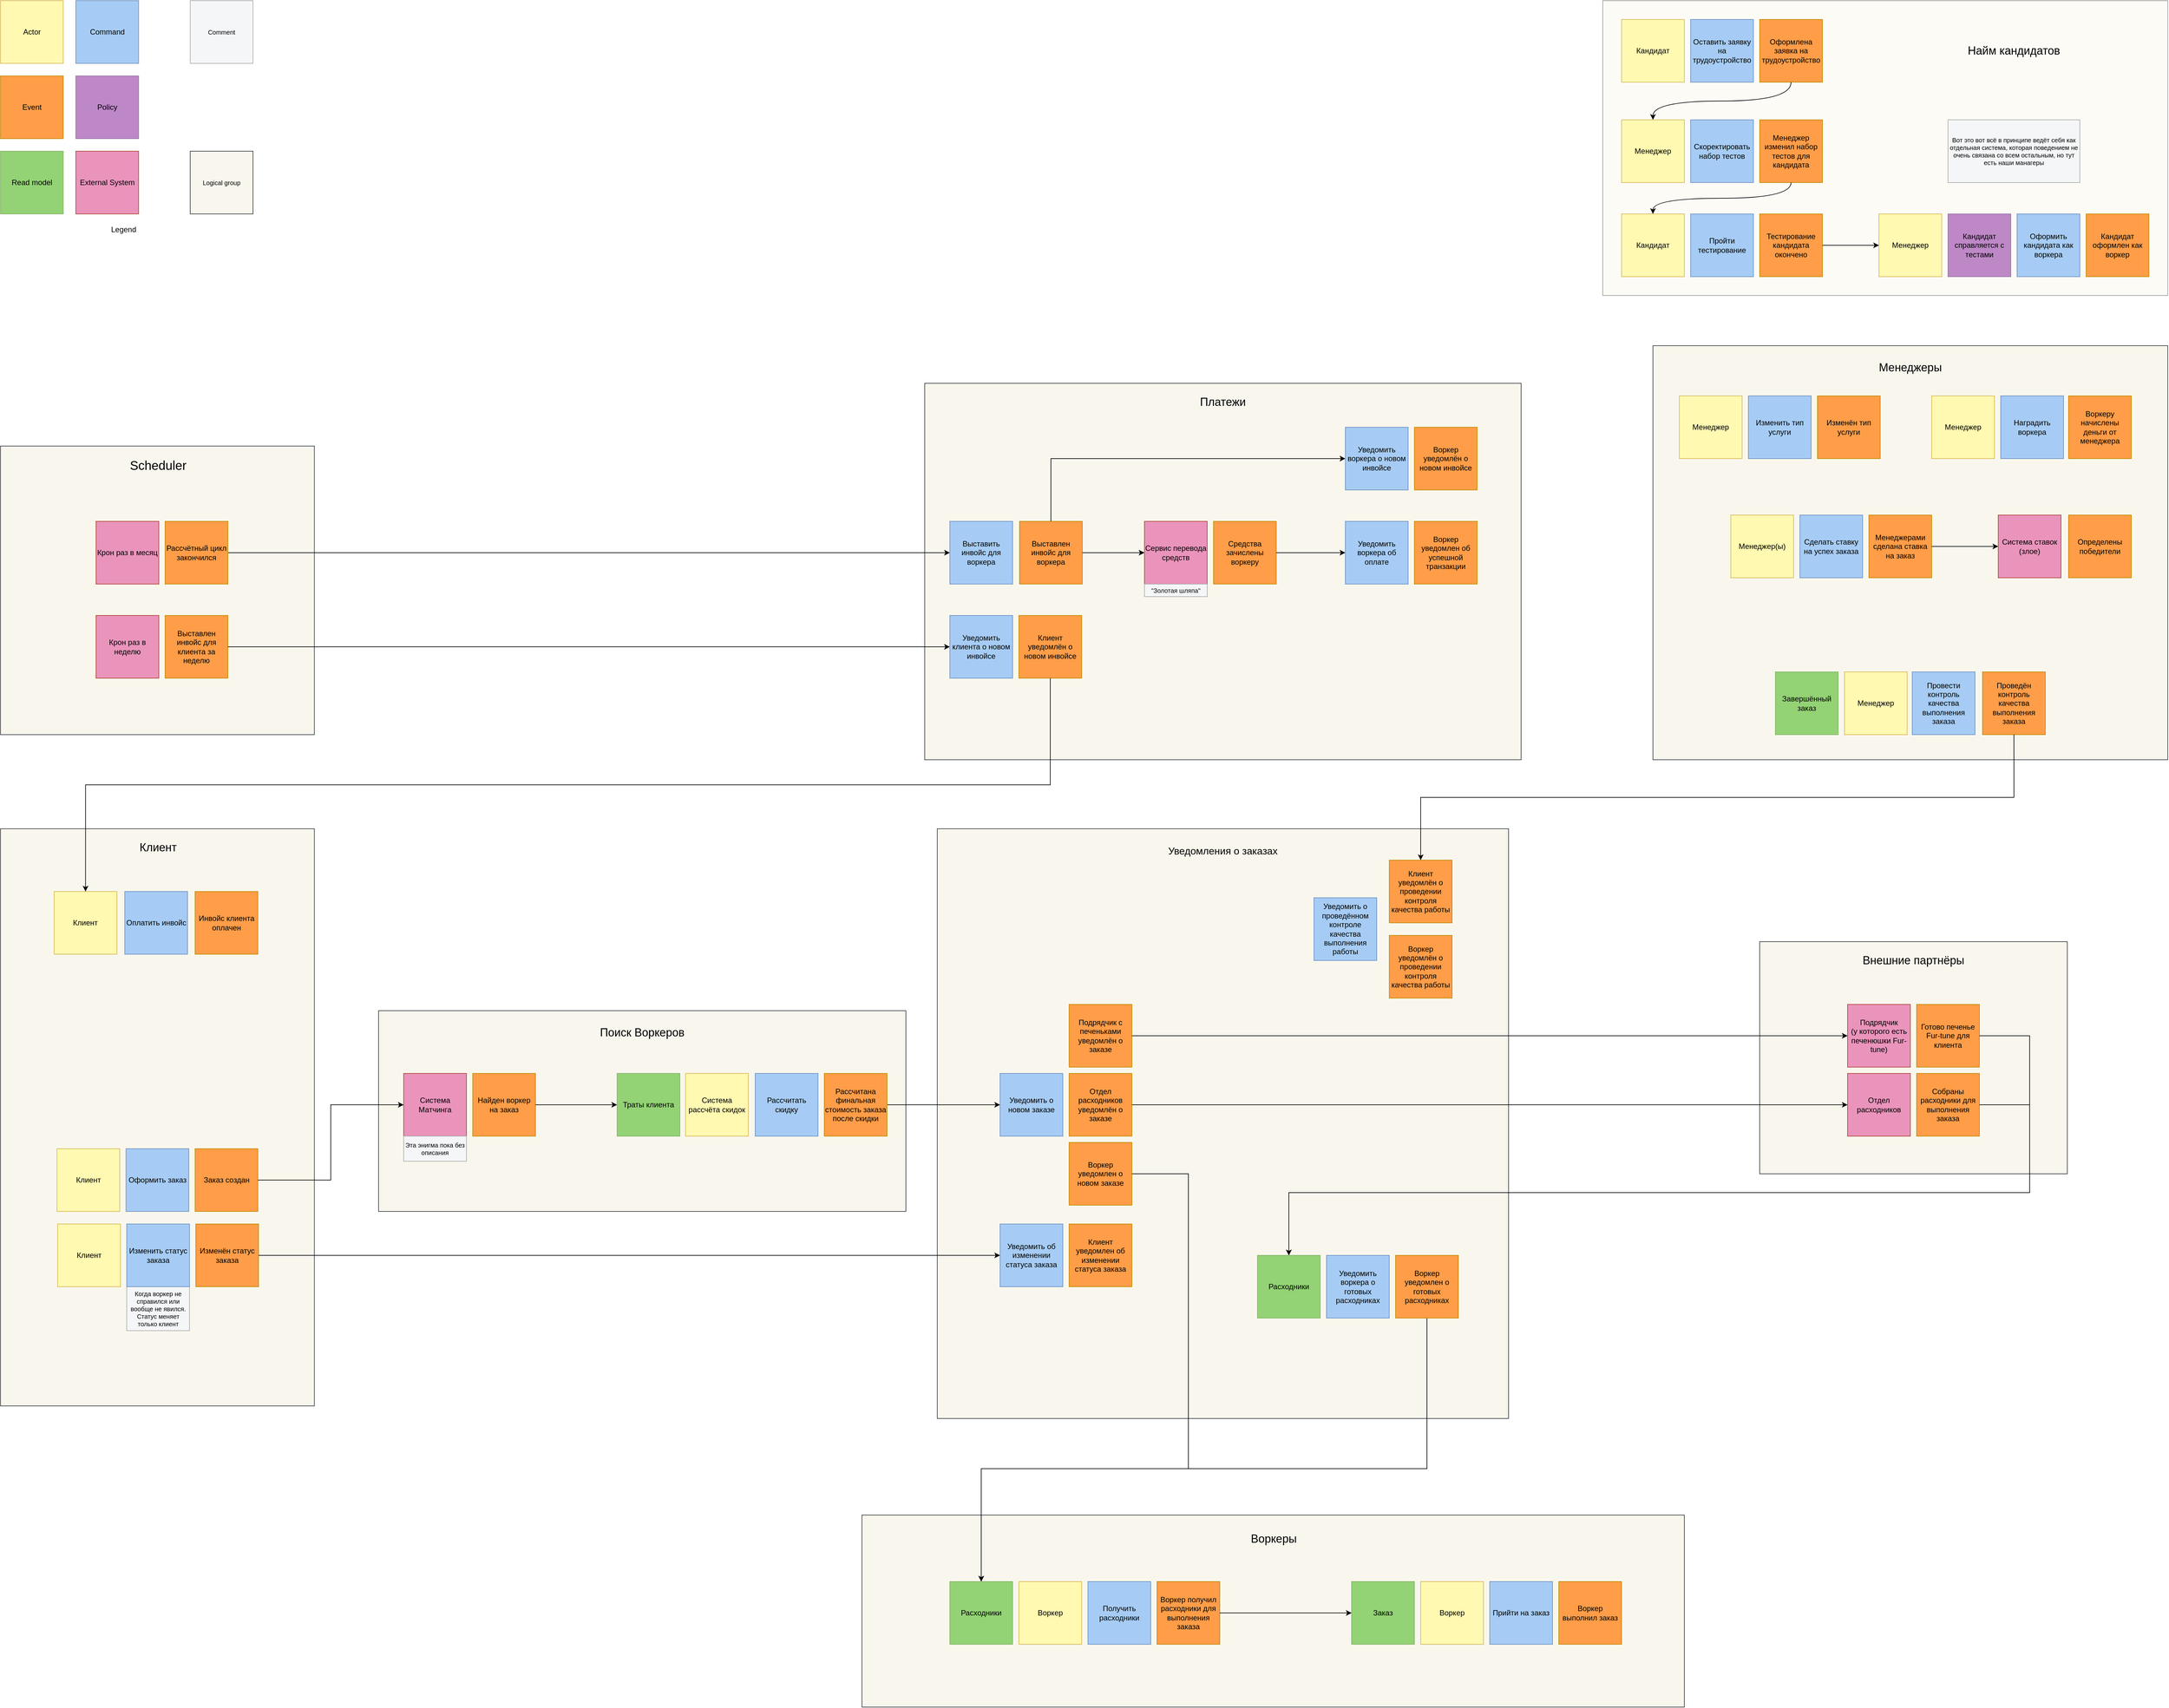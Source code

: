 <mxfile version="22.1.3" type="device">
  <diagram name="Страница — 1" id="EIuL48LAk6W-UodjuBAX">
    <mxGraphModel dx="258" dy="2209" grid="1" gridSize="10" guides="1" tooltips="1" connect="1" arrows="1" fold="1" page="1" pageScale="1" pageWidth="827" pageHeight="1169" background="none" math="0" shadow="0">
      <root>
        <mxCell id="0" />
        <mxCell id="1" parent="0" />
        <mxCell id="MikG4YNewmSnIjtrSvaZ-293" value="" style="group" vertex="1" connectable="0" parent="1">
          <mxGeometry x="3780" y="600" width="910" height="940" as="geometry" />
        </mxCell>
        <mxCell id="MikG4YNewmSnIjtrSvaZ-242" value="" style="rounded=0;whiteSpace=wrap;html=1;fillColor=#f9f7ed;strokeColor=#36393d;" vertex="1" parent="MikG4YNewmSnIjtrSvaZ-293">
          <mxGeometry width="910" height="940" as="geometry" />
        </mxCell>
        <mxCell id="MikG4YNewmSnIjtrSvaZ-283" value="&lt;font style=&quot;font-size: 16px;&quot;&gt;Уведомления о заказах&lt;/font&gt;" style="text;html=1;strokeColor=none;fillColor=none;align=center;verticalAlign=middle;whiteSpace=wrap;rounded=0;" vertex="1" parent="MikG4YNewmSnIjtrSvaZ-293">
          <mxGeometry width="910" height="70" as="geometry" />
        </mxCell>
        <mxCell id="MikG4YNewmSnIjtrSvaZ-243" value="" style="group" vertex="1" connectable="0" parent="MikG4YNewmSnIjtrSvaZ-293">
          <mxGeometry x="100" y="630" width="210" height="100" as="geometry" />
        </mxCell>
        <mxCell id="MikG4YNewmSnIjtrSvaZ-75" value="Клиент уведомлен об изменении статуса заказа" style="rounded=0;whiteSpace=wrap;html=1;fillColor=#ff9d48;strokeColor=#BF8A00;" vertex="1" parent="MikG4YNewmSnIjtrSvaZ-243">
          <mxGeometry x="110" width="100" height="100" as="geometry" />
        </mxCell>
        <mxCell id="MikG4YNewmSnIjtrSvaZ-179" value="Уведомить об изменении статуса заказа" style="rounded=0;whiteSpace=wrap;html=1;fillColor=#a6ccf5;strokeColor=#6c8ebf;" vertex="1" parent="MikG4YNewmSnIjtrSvaZ-243">
          <mxGeometry width="100" height="100" as="geometry" />
        </mxCell>
        <mxCell id="MikG4YNewmSnIjtrSvaZ-196" value="" style="group" vertex="1" connectable="0" parent="MikG4YNewmSnIjtrSvaZ-293">
          <mxGeometry x="100" y="280" width="210" height="320" as="geometry" />
        </mxCell>
        <mxCell id="MikG4YNewmSnIjtrSvaZ-85" value="Отдел расходников уведомлён о заказе" style="rounded=0;whiteSpace=wrap;html=1;fillColor=#ff9d48;strokeColor=#BF8A00;" vertex="1" parent="MikG4YNewmSnIjtrSvaZ-196">
          <mxGeometry x="110" y="110" width="100" height="100" as="geometry" />
        </mxCell>
        <mxCell id="MikG4YNewmSnIjtrSvaZ-186" value="Уведомить о новом заказе" style="rounded=0;whiteSpace=wrap;html=1;fillColor=#a6ccf5;strokeColor=#6c8ebf;" vertex="1" parent="MikG4YNewmSnIjtrSvaZ-196">
          <mxGeometry y="110" width="100" height="100" as="geometry" />
        </mxCell>
        <mxCell id="MikG4YNewmSnIjtrSvaZ-76" value="Воркер уведомлен о новом заказе" style="rounded=0;whiteSpace=wrap;html=1;fillColor=#ff9d48;strokeColor=#BF8A00;" vertex="1" parent="MikG4YNewmSnIjtrSvaZ-196">
          <mxGeometry x="110" y="220" width="100" height="100" as="geometry" />
        </mxCell>
        <mxCell id="MikG4YNewmSnIjtrSvaZ-195" value="Подрядчик с печеньками уведомлён о заказе" style="rounded=0;whiteSpace=wrap;html=1;fillColor=#ff9d48;strokeColor=#BF8A00;" vertex="1" parent="MikG4YNewmSnIjtrSvaZ-196">
          <mxGeometry x="110" width="100" height="100" as="geometry" />
        </mxCell>
        <mxCell id="MikG4YNewmSnIjtrSvaZ-292" value="" style="group" vertex="1" connectable="0" parent="1">
          <mxGeometry x="2890" y="890" width="840" height="320" as="geometry" />
        </mxCell>
        <mxCell id="MikG4YNewmSnIjtrSvaZ-290" value="" style="rounded=0;whiteSpace=wrap;html=1;fillColor=#f9f7ed;strokeColor=#36393d;" vertex="1" parent="MikG4YNewmSnIjtrSvaZ-292">
          <mxGeometry width="840" height="320" as="geometry" />
        </mxCell>
        <mxCell id="MikG4YNewmSnIjtrSvaZ-291" value="Поиск Воркеров" style="text;html=1;strokeColor=none;fillColor=none;align=center;verticalAlign=middle;whiteSpace=wrap;rounded=0;fontSize=18;" vertex="1" parent="MikG4YNewmSnIjtrSvaZ-292">
          <mxGeometry width="840" height="70" as="geometry" />
        </mxCell>
        <mxCell id="MikG4YNewmSnIjtrSvaZ-289" value="" style="group" vertex="1" connectable="0" parent="1">
          <mxGeometry x="3660" y="1694" width="1310" height="306" as="geometry" />
        </mxCell>
        <mxCell id="MikG4YNewmSnIjtrSvaZ-248" value="" style="rounded=0;whiteSpace=wrap;html=1;fillColor=#f9f7ed;strokeColor=#36393d;" vertex="1" parent="MikG4YNewmSnIjtrSvaZ-289">
          <mxGeometry width="1310" height="306" as="geometry" />
        </mxCell>
        <mxCell id="MikG4YNewmSnIjtrSvaZ-288" value="Воркеры" style="text;html=1;strokeColor=none;fillColor=none;align=center;verticalAlign=middle;whiteSpace=wrap;rounded=0;fontSize=18;" vertex="1" parent="MikG4YNewmSnIjtrSvaZ-289">
          <mxGeometry x="2" width="1308" height="76" as="geometry" />
        </mxCell>
        <mxCell id="MikG4YNewmSnIjtrSvaZ-287" value="" style="group" vertex="1" connectable="0" parent="1">
          <mxGeometry x="4920" y="-170" width="820" height="660" as="geometry" />
        </mxCell>
        <mxCell id="MikG4YNewmSnIjtrSvaZ-273" value="" style="rounded=0;whiteSpace=wrap;html=1;fillColor=#f9f7ed;strokeColor=#36393d;" vertex="1" parent="MikG4YNewmSnIjtrSvaZ-287">
          <mxGeometry width="820" height="660" as="geometry" />
        </mxCell>
        <mxCell id="MikG4YNewmSnIjtrSvaZ-286" value="Менеджеры" style="text;html=1;strokeColor=none;fillColor=none;align=center;verticalAlign=middle;whiteSpace=wrap;rounded=0;fontSize=18;" vertex="1" parent="MikG4YNewmSnIjtrSvaZ-287">
          <mxGeometry width="820" height="70" as="geometry" />
        </mxCell>
        <mxCell id="MikG4YNewmSnIjtrSvaZ-258" value="" style="group" vertex="1" connectable="0" parent="MikG4YNewmSnIjtrSvaZ-287">
          <mxGeometry x="124" y="270" width="320" height="100" as="geometry" />
        </mxCell>
        <mxCell id="MikG4YNewmSnIjtrSvaZ-92" value="Менеджерами сделана ставка на заказ" style="rounded=0;whiteSpace=wrap;html=1;fillColor=#ff9d48;strokeColor=#BF8A00;" vertex="1" parent="MikG4YNewmSnIjtrSvaZ-258">
          <mxGeometry x="220" width="100" height="100" as="geometry" />
        </mxCell>
        <mxCell id="MikG4YNewmSnIjtrSvaZ-256" value="Менеджер(ы)" style="rounded=0;whiteSpace=wrap;html=1;fillColor=#fff9b1;fillStyle=auto;strokeColor=#d6b656;" vertex="1" parent="MikG4YNewmSnIjtrSvaZ-258">
          <mxGeometry width="100" height="100" as="geometry" />
        </mxCell>
        <mxCell id="MikG4YNewmSnIjtrSvaZ-257" value="Сделать ставку на успех заказа" style="rounded=0;whiteSpace=wrap;html=1;fillColor=#a6ccf5;strokeColor=#6c8ebf;" vertex="1" parent="MikG4YNewmSnIjtrSvaZ-258">
          <mxGeometry x="110" width="100" height="100" as="geometry" />
        </mxCell>
        <mxCell id="MikG4YNewmSnIjtrSvaZ-259" style="edgeStyle=orthogonalEdgeStyle;rounded=0;orthogonalLoop=1;jettySize=auto;html=1;entryX=0;entryY=0.5;entryDx=0;entryDy=0;" edge="1" parent="MikG4YNewmSnIjtrSvaZ-287" source="MikG4YNewmSnIjtrSvaZ-92" target="MikG4YNewmSnIjtrSvaZ-94">
          <mxGeometry relative="1" as="geometry" />
        </mxCell>
        <mxCell id="MikG4YNewmSnIjtrSvaZ-295" value="" style="group" vertex="1" connectable="0" parent="MikG4YNewmSnIjtrSvaZ-287">
          <mxGeometry x="550" y="270" width="212" height="100" as="geometry" />
        </mxCell>
        <mxCell id="MikG4YNewmSnIjtrSvaZ-94" value="Система ставок&lt;br&gt;(злое)" style="rounded=0;whiteSpace=wrap;html=1;fillColor=#ea94bb;strokeColor=#ae4132;" vertex="1" parent="MikG4YNewmSnIjtrSvaZ-295">
          <mxGeometry width="100" height="100" as="geometry" />
        </mxCell>
        <mxCell id="MikG4YNewmSnIjtrSvaZ-93" value="Определены победители" style="rounded=0;whiteSpace=wrap;html=1;fillColor=#ff9d48;strokeColor=#BF8A00;" vertex="1" parent="MikG4YNewmSnIjtrSvaZ-295">
          <mxGeometry x="112" width="100" height="100" as="geometry" />
        </mxCell>
        <mxCell id="MikG4YNewmSnIjtrSvaZ-265" value="" style="group" vertex="1" connectable="0" parent="MikG4YNewmSnIjtrSvaZ-287">
          <mxGeometry x="42" y="80" width="320" height="100" as="geometry" />
        </mxCell>
        <mxCell id="MikG4YNewmSnIjtrSvaZ-91" value="Изменён тип услуги" style="rounded=0;whiteSpace=wrap;html=1;fillColor=#ff9d48;strokeColor=#BF8A00;" vertex="1" parent="MikG4YNewmSnIjtrSvaZ-265">
          <mxGeometry x="220" width="100" height="100" as="geometry" />
        </mxCell>
        <mxCell id="MikG4YNewmSnIjtrSvaZ-263" value="Менеджер" style="rounded=0;whiteSpace=wrap;html=1;fillColor=#fff9b1;fillStyle=auto;strokeColor=#d6b656;" vertex="1" parent="MikG4YNewmSnIjtrSvaZ-265">
          <mxGeometry width="100" height="100" as="geometry" />
        </mxCell>
        <mxCell id="MikG4YNewmSnIjtrSvaZ-264" value="Изменить тип услуги" style="rounded=0;whiteSpace=wrap;html=1;fillColor=#a6ccf5;strokeColor=#6c8ebf;" vertex="1" parent="MikG4YNewmSnIjtrSvaZ-265">
          <mxGeometry x="110" width="100" height="100" as="geometry" />
        </mxCell>
        <mxCell id="MikG4YNewmSnIjtrSvaZ-262" value="" style="group" vertex="1" connectable="0" parent="MikG4YNewmSnIjtrSvaZ-287">
          <mxGeometry x="444" y="80" width="318" height="100" as="geometry" />
        </mxCell>
        <mxCell id="MikG4YNewmSnIjtrSvaZ-96" value="Воркеру начислены деньги от менеджера" style="rounded=0;whiteSpace=wrap;html=1;fillColor=#ff9d48;strokeColor=#BF8A00;" vertex="1" parent="MikG4YNewmSnIjtrSvaZ-262">
          <mxGeometry x="218" width="100" height="100" as="geometry" />
        </mxCell>
        <mxCell id="MikG4YNewmSnIjtrSvaZ-260" value="Менеджер" style="rounded=0;whiteSpace=wrap;html=1;fillColor=#fff9b1;fillStyle=auto;strokeColor=#d6b656;" vertex="1" parent="MikG4YNewmSnIjtrSvaZ-262">
          <mxGeometry width="100" height="100" as="geometry" />
        </mxCell>
        <mxCell id="MikG4YNewmSnIjtrSvaZ-261" value="Наградить воркера" style="rounded=0;whiteSpace=wrap;html=1;fillColor=#a6ccf5;strokeColor=#6c8ebf;" vertex="1" parent="MikG4YNewmSnIjtrSvaZ-262">
          <mxGeometry x="110" width="100" height="100" as="geometry" />
        </mxCell>
        <mxCell id="MikG4YNewmSnIjtrSvaZ-269" value="" style="group" vertex="1" connectable="0" parent="MikG4YNewmSnIjtrSvaZ-287">
          <mxGeometry x="195" y="520" width="430" height="100" as="geometry" />
        </mxCell>
        <mxCell id="MikG4YNewmSnIjtrSvaZ-98" value="Проведён контроль качества выполнения заказа" style="rounded=0;whiteSpace=wrap;html=1;fillColor=#ff9d48;strokeColor=#BF8A00;" vertex="1" parent="MikG4YNewmSnIjtrSvaZ-269">
          <mxGeometry x="330" width="100" height="100" as="geometry" />
        </mxCell>
        <mxCell id="MikG4YNewmSnIjtrSvaZ-266" value="Менеджер" style="rounded=0;whiteSpace=wrap;html=1;fillColor=#fff9b1;fillStyle=auto;strokeColor=#d6b656;" vertex="1" parent="MikG4YNewmSnIjtrSvaZ-269">
          <mxGeometry x="110" width="100" height="100" as="geometry" />
        </mxCell>
        <mxCell id="MikG4YNewmSnIjtrSvaZ-267" value="Завершённый заказ" style="rounded=0;whiteSpace=wrap;html=1;fillColor=#93d275;strokeColor=#82b366;" vertex="1" parent="MikG4YNewmSnIjtrSvaZ-269">
          <mxGeometry width="100" height="100" as="geometry" />
        </mxCell>
        <mxCell id="MikG4YNewmSnIjtrSvaZ-268" value="Провести контроль качества выполнения заказа" style="rounded=0;whiteSpace=wrap;html=1;fillColor=#a6ccf5;strokeColor=#6c8ebf;" vertex="1" parent="MikG4YNewmSnIjtrSvaZ-269">
          <mxGeometry x="218" width="100" height="100" as="geometry" />
        </mxCell>
        <mxCell id="MikG4YNewmSnIjtrSvaZ-285" value="" style="group" vertex="1" connectable="0" parent="1">
          <mxGeometry x="5090" y="780" width="490" height="370" as="geometry" />
        </mxCell>
        <mxCell id="MikG4YNewmSnIjtrSvaZ-244" value="" style="rounded=0;whiteSpace=wrap;html=1;fillColor=#f9f7ed;strokeColor=#36393d;" vertex="1" parent="MikG4YNewmSnIjtrSvaZ-285">
          <mxGeometry width="490" height="370" as="geometry" />
        </mxCell>
        <mxCell id="MikG4YNewmSnIjtrSvaZ-284" value="Внешние партнёры" style="text;html=1;strokeColor=none;fillColor=none;align=center;verticalAlign=middle;whiteSpace=wrap;rounded=0;fontSize=18;" vertex="1" parent="MikG4YNewmSnIjtrSvaZ-285">
          <mxGeometry width="490" height="60" as="geometry" />
        </mxCell>
        <mxCell id="MikG4YNewmSnIjtrSvaZ-282" value="" style="group" vertex="1" connectable="0" parent="1">
          <mxGeometry x="3760" y="-110" width="950" height="600" as="geometry" />
        </mxCell>
        <mxCell id="MikG4YNewmSnIjtrSvaZ-251" value="" style="rounded=0;whiteSpace=wrap;html=1;fillColor=#f9f7ed;strokeColor=#36393d;" vertex="1" parent="MikG4YNewmSnIjtrSvaZ-282">
          <mxGeometry width="950" height="600" as="geometry" />
        </mxCell>
        <mxCell id="MikG4YNewmSnIjtrSvaZ-281" value="&lt;font style=&quot;font-size: 18px;&quot;&gt;Платежи&lt;/font&gt;" style="text;html=1;strokeColor=none;fillColor=none;align=center;verticalAlign=middle;whiteSpace=wrap;rounded=0;" vertex="1" parent="MikG4YNewmSnIjtrSvaZ-282">
          <mxGeometry width="950" height="60" as="geometry" />
        </mxCell>
        <mxCell id="MikG4YNewmSnIjtrSvaZ-280" value="" style="group" vertex="1" connectable="0" parent="1">
          <mxGeometry x="2287.75" y="600" width="502.25" height="920" as="geometry" />
        </mxCell>
        <mxCell id="MikG4YNewmSnIjtrSvaZ-249" value="" style="rounded=0;whiteSpace=wrap;html=1;fillColor=#f9f7ed;strokeColor=#36393d;" vertex="1" parent="MikG4YNewmSnIjtrSvaZ-280">
          <mxGeometry width="500" height="920" as="geometry" />
        </mxCell>
        <mxCell id="MikG4YNewmSnIjtrSvaZ-279" value="Клиент" style="text;html=1;strokeColor=none;fillColor=none;align=center;verticalAlign=middle;whiteSpace=wrap;rounded=0;fontSize=18;" vertex="1" parent="MikG4YNewmSnIjtrSvaZ-280">
          <mxGeometry width="502.25" height="60" as="geometry" />
        </mxCell>
        <mxCell id="MikG4YNewmSnIjtrSvaZ-240" value="" style="group" vertex="1" connectable="0" parent="MikG4YNewmSnIjtrSvaZ-280">
          <mxGeometry x="91.13" y="630" width="320" height="170" as="geometry" />
        </mxCell>
        <mxCell id="MikG4YNewmSnIjtrSvaZ-237" value="Когда воркер не справился или вообще не явился. Статус меняет только клиент" style="rounded=0;whiteSpace=wrap;html=1;fillColor=#f5f6f8;fontColor=default;fontStyle=0;fontSize=10;strokeColor=#AAAAAA;" vertex="1" parent="MikG4YNewmSnIjtrSvaZ-240">
          <mxGeometry x="110" y="100" width="100" height="70" as="geometry" />
        </mxCell>
        <mxCell id="MikG4YNewmSnIjtrSvaZ-74" value="Изменён статус заказа" style="rounded=0;whiteSpace=wrap;html=1;fillColor=#ff9d48;strokeColor=#BF8A00;" vertex="1" parent="MikG4YNewmSnIjtrSvaZ-240">
          <mxGeometry x="220" width="100" height="100" as="geometry" />
        </mxCell>
        <mxCell id="MikG4YNewmSnIjtrSvaZ-182" value="Клиент" style="rounded=0;whiteSpace=wrap;html=1;fillColor=#fff9b1;fillStyle=auto;strokeColor=#d6b656;" vertex="1" parent="MikG4YNewmSnIjtrSvaZ-240">
          <mxGeometry width="100" height="100" as="geometry" />
        </mxCell>
        <mxCell id="MikG4YNewmSnIjtrSvaZ-183" value="Изменить статус заказа" style="rounded=0;whiteSpace=wrap;html=1;fillColor=#a6ccf5;strokeColor=#6c8ebf;" vertex="1" parent="MikG4YNewmSnIjtrSvaZ-240">
          <mxGeometry x="110" width="100" height="100" as="geometry" />
        </mxCell>
        <mxCell id="MikG4YNewmSnIjtrSvaZ-278" value="" style="group" vertex="1" connectable="0" parent="1">
          <mxGeometry x="2287.75" y="-10" width="502.25" height="460" as="geometry" />
        </mxCell>
        <mxCell id="MikG4YNewmSnIjtrSvaZ-277" value="" style="rounded=0;whiteSpace=wrap;html=1;fillColor=#f9f7ed;strokeColor=#36393d;" vertex="1" parent="MikG4YNewmSnIjtrSvaZ-278">
          <mxGeometry width="500" height="460" as="geometry" />
        </mxCell>
        <mxCell id="MikG4YNewmSnIjtrSvaZ-276" value="Scheduler" style="text;html=1;strokeColor=none;fillColor=none;align=center;verticalAlign=middle;whiteSpace=wrap;rounded=0;fontSize=20;" vertex="1" parent="MikG4YNewmSnIjtrSvaZ-278">
          <mxGeometry width="502.25" height="60" as="geometry" />
        </mxCell>
        <mxCell id="MikG4YNewmSnIjtrSvaZ-1" value="Actor" style="rounded=0;whiteSpace=wrap;html=1;fillColor=#fff9b1;fillStyle=auto;strokeColor=#d6b656;" vertex="1" parent="1">
          <mxGeometry x="2287.75" y="-720" width="100" height="100" as="geometry" />
        </mxCell>
        <mxCell id="MikG4YNewmSnIjtrSvaZ-2" value="Command" style="rounded=0;whiteSpace=wrap;html=1;fillColor=#a6ccf5;strokeColor=#6c8ebf;" vertex="1" parent="1">
          <mxGeometry x="2407.75" y="-720" width="100" height="100" as="geometry" />
        </mxCell>
        <mxCell id="MikG4YNewmSnIjtrSvaZ-3" value="Event" style="rounded=0;whiteSpace=wrap;html=1;fillColor=#ff9d48;strokeColor=#BF8A00;" vertex="1" parent="1">
          <mxGeometry x="2287.75" y="-600" width="100" height="100" as="geometry" />
        </mxCell>
        <mxCell id="MikG4YNewmSnIjtrSvaZ-4" value="Policy" style="rounded=0;whiteSpace=wrap;html=1;fillColor=#be88c7;strokeColor=#9673a6;" vertex="1" parent="1">
          <mxGeometry x="2407.75" y="-600" width="100" height="100" as="geometry" />
        </mxCell>
        <mxCell id="MikG4YNewmSnIjtrSvaZ-5" value="Read model" style="rounded=0;whiteSpace=wrap;html=1;fillColor=#93d275;strokeColor=#82b366;" vertex="1" parent="1">
          <mxGeometry x="2287.75" y="-480" width="100" height="100" as="geometry" />
        </mxCell>
        <mxCell id="MikG4YNewmSnIjtrSvaZ-6" value="External System" style="rounded=0;whiteSpace=wrap;html=1;fillColor=#ea94bb;strokeColor=#ae4132;" vertex="1" parent="1">
          <mxGeometry x="2407.75" y="-480" width="100" height="100" as="geometry" />
        </mxCell>
        <mxCell id="MikG4YNewmSnIjtrSvaZ-7" value="Comment" style="rounded=0;whiteSpace=wrap;html=1;fillColor=#f5f6f8;strokeColor=#AAAAAA;fontSize=10;" vertex="1" parent="1">
          <mxGeometry x="2590" y="-720" width="100" height="100" as="geometry" />
        </mxCell>
        <mxCell id="MikG4YNewmSnIjtrSvaZ-46" value="" style="group" vertex="1" connectable="0" parent="1">
          <mxGeometry x="2930" y="990" width="210" height="140" as="geometry" />
        </mxCell>
        <mxCell id="MikG4YNewmSnIjtrSvaZ-47" value="Система Матчинга" style="rounded=0;whiteSpace=wrap;html=1;fillColor=#ea94bb;strokeColor=#ae4132;" vertex="1" parent="MikG4YNewmSnIjtrSvaZ-46">
          <mxGeometry width="100" height="100" as="geometry" />
        </mxCell>
        <mxCell id="MikG4YNewmSnIjtrSvaZ-48" value="Эта энигма пока без описания" style="rounded=0;whiteSpace=wrap;html=1;fillColor=#f5f6f8;fontColor=default;fontStyle=0;fontSize=10;strokeColor=#AAAAAA;" vertex="1" parent="MikG4YNewmSnIjtrSvaZ-46">
          <mxGeometry y="100" width="100" height="40" as="geometry" />
        </mxCell>
        <mxCell id="MikG4YNewmSnIjtrSvaZ-49" value="Найден воркер на заказ" style="rounded=0;whiteSpace=wrap;html=1;fillColor=#ff9d48;strokeColor=#BF8A00;" vertex="1" parent="MikG4YNewmSnIjtrSvaZ-46">
          <mxGeometry x="110" width="100" height="100" as="geometry" />
        </mxCell>
        <mxCell id="MikG4YNewmSnIjtrSvaZ-132" style="edgeStyle=orthogonalEdgeStyle;orthogonalLoop=1;jettySize=auto;html=1;curved=1;entryX=0;entryY=0.5;entryDx=0;entryDy=0;" edge="1" parent="1" source="MikG4YNewmSnIjtrSvaZ-87" target="MikG4YNewmSnIjtrSvaZ-129">
          <mxGeometry relative="1" as="geometry">
            <mxPoint x="3160" y="160" as="targetPoint" />
          </mxGeometry>
        </mxCell>
        <mxCell id="MikG4YNewmSnIjtrSvaZ-87" value="Рассчётный цикл закончился" style="rounded=0;whiteSpace=wrap;html=1;fillColor=#ff9d48;strokeColor=#BF8A00;" vertex="1" parent="1">
          <mxGeometry x="2550" y="110" width="100" height="100" as="geometry" />
        </mxCell>
        <mxCell id="MikG4YNewmSnIjtrSvaZ-128" value="Крон раз в месяц" style="rounded=0;whiteSpace=wrap;html=1;fillColor=#ea94bb;strokeColor=#ae4132;" vertex="1" parent="1">
          <mxGeometry x="2440" y="110" width="100" height="100" as="geometry" />
        </mxCell>
        <mxCell id="MikG4YNewmSnIjtrSvaZ-131" value="" style="group" vertex="1" connectable="0" parent="1">
          <mxGeometry x="3800" y="110" width="211" height="100" as="geometry" />
        </mxCell>
        <mxCell id="MikG4YNewmSnIjtrSvaZ-129" value="Выставить инвойс для воркера" style="rounded=0;whiteSpace=wrap;html=1;fillColor=#a6ccf5;strokeColor=#6c8ebf;" vertex="1" parent="MikG4YNewmSnIjtrSvaZ-131">
          <mxGeometry width="100" height="100" as="geometry" />
        </mxCell>
        <mxCell id="MikG4YNewmSnIjtrSvaZ-130" value="Выставлен инвойс для воркера" style="rounded=0;whiteSpace=wrap;html=1;fillColor=#ff9d48;strokeColor=#BF8A00;" vertex="1" parent="MikG4YNewmSnIjtrSvaZ-131">
          <mxGeometry x="111" width="100" height="100" as="geometry" />
        </mxCell>
        <mxCell id="MikG4YNewmSnIjtrSvaZ-133" style="edgeStyle=orthogonalEdgeStyle;orthogonalLoop=1;jettySize=auto;html=1;entryX=0;entryY=0.5;entryDx=0;entryDy=0;curved=1;" edge="1" parent="1" source="MikG4YNewmSnIjtrSvaZ-130" target="MikG4YNewmSnIjtrSvaZ-89">
          <mxGeometry relative="1" as="geometry" />
        </mxCell>
        <mxCell id="MikG4YNewmSnIjtrSvaZ-135" value="" style="group" vertex="1" connectable="0" parent="1">
          <mxGeometry x="4110" y="110" width="210" height="120" as="geometry" />
        </mxCell>
        <mxCell id="MikG4YNewmSnIjtrSvaZ-90" value="" style="group" vertex="1" connectable="0" parent="MikG4YNewmSnIjtrSvaZ-135">
          <mxGeometry width="210" height="100" as="geometry" />
        </mxCell>
        <mxCell id="MikG4YNewmSnIjtrSvaZ-88" value="Средства зачислены воркеру" style="rounded=0;whiteSpace=wrap;html=1;fillColor=#ff9d48;strokeColor=#BF8A00;" vertex="1" parent="MikG4YNewmSnIjtrSvaZ-90">
          <mxGeometry x="110" width="100" height="100" as="geometry" />
        </mxCell>
        <mxCell id="MikG4YNewmSnIjtrSvaZ-89" value="Сервис перевода средств" style="rounded=0;whiteSpace=wrap;html=1;fillColor=#ea94bb;strokeColor=#ae4132;" vertex="1" parent="MikG4YNewmSnIjtrSvaZ-90">
          <mxGeometry width="100" height="100" as="geometry" />
        </mxCell>
        <mxCell id="MikG4YNewmSnIjtrSvaZ-134" value="&quot;Золотая шляпа&quot;" style="rounded=0;whiteSpace=wrap;html=1;fillColor=#f5f6f8;strokeColor=#AAAAAA;fontSize=10;" vertex="1" parent="MikG4YNewmSnIjtrSvaZ-135">
          <mxGeometry y="100" width="100" height="20" as="geometry" />
        </mxCell>
        <mxCell id="MikG4YNewmSnIjtrSvaZ-143" value="" style="group" vertex="1" connectable="0" parent="1">
          <mxGeometry x="2440" y="260" width="210" height="100" as="geometry" />
        </mxCell>
        <mxCell id="MikG4YNewmSnIjtrSvaZ-78" value="Выставлен инвойс для клиента за неделю" style="rounded=0;whiteSpace=wrap;html=1;fillColor=#ff9d48;strokeColor=#BF8A00;" vertex="1" parent="MikG4YNewmSnIjtrSvaZ-143">
          <mxGeometry x="110" width="100" height="100" as="geometry" />
        </mxCell>
        <mxCell id="MikG4YNewmSnIjtrSvaZ-136" value="Крон раз в неделю" style="rounded=0;whiteSpace=wrap;html=1;fillColor=#ea94bb;strokeColor=#ae4132;" vertex="1" parent="MikG4YNewmSnIjtrSvaZ-143">
          <mxGeometry width="100" height="100" as="geometry" />
        </mxCell>
        <mxCell id="MikG4YNewmSnIjtrSvaZ-149" style="edgeStyle=orthogonalEdgeStyle;orthogonalLoop=1;jettySize=auto;html=1;entryX=0;entryY=0.5;entryDx=0;entryDy=0;curved=1;" edge="1" parent="1" source="MikG4YNewmSnIjtrSvaZ-88" target="MikG4YNewmSnIjtrSvaZ-144">
          <mxGeometry relative="1" as="geometry" />
        </mxCell>
        <mxCell id="MikG4YNewmSnIjtrSvaZ-152" value="" style="edgeStyle=orthogonalEdgeStyle;orthogonalLoop=1;jettySize=auto;html=1;entryX=0;entryY=0.5;entryDx=0;entryDy=0;exitX=0.5;exitY=0;exitDx=0;exitDy=0;rounded=0;" edge="1" parent="1" source="MikG4YNewmSnIjtrSvaZ-130" target="MikG4YNewmSnIjtrSvaZ-145">
          <mxGeometry relative="1" as="geometry">
            <mxPoint x="3561" y="310" as="sourcePoint" />
            <mxPoint x="4420" y="80" as="targetPoint" />
          </mxGeometry>
        </mxCell>
        <mxCell id="MikG4YNewmSnIjtrSvaZ-169" style="edgeStyle=orthogonalEdgeStyle;orthogonalLoop=1;jettySize=auto;html=1;curved=1;entryX=0;entryY=0.5;entryDx=0;entryDy=0;" edge="1" parent="1" source="MikG4YNewmSnIjtrSvaZ-78" target="MikG4YNewmSnIjtrSvaZ-146">
          <mxGeometry relative="1" as="geometry">
            <mxPoint x="3760" y="530" as="targetPoint" />
          </mxGeometry>
        </mxCell>
        <mxCell id="MikG4YNewmSnIjtrSvaZ-174" value="" style="group" vertex="1" connectable="0" parent="1">
          <mxGeometry x="2377.75" y="1110" width="320" height="100" as="geometry" />
        </mxCell>
        <mxCell id="MikG4YNewmSnIjtrSvaZ-77" value="Заказ создан" style="rounded=0;whiteSpace=wrap;html=1;fillColor=#ff9d48;strokeColor=#BF8A00;" vertex="1" parent="MikG4YNewmSnIjtrSvaZ-174">
          <mxGeometry x="220" width="100" height="100" as="geometry" />
        </mxCell>
        <mxCell id="MikG4YNewmSnIjtrSvaZ-172" value="Клиент" style="rounded=0;whiteSpace=wrap;html=1;fillColor=#fff9b1;fillStyle=auto;strokeColor=#d6b656;" vertex="1" parent="MikG4YNewmSnIjtrSvaZ-174">
          <mxGeometry width="100" height="100" as="geometry" />
        </mxCell>
        <mxCell id="MikG4YNewmSnIjtrSvaZ-173" value="Оформить заказ" style="rounded=0;whiteSpace=wrap;html=1;fillColor=#a6ccf5;strokeColor=#6c8ebf;" vertex="1" parent="MikG4YNewmSnIjtrSvaZ-174">
          <mxGeometry x="110" width="100" height="100" as="geometry" />
        </mxCell>
        <mxCell id="MikG4YNewmSnIjtrSvaZ-177" value="" style="group" vertex="1" connectable="0" parent="1">
          <mxGeometry x="4840" y="-720" width="900" height="470" as="geometry" />
        </mxCell>
        <mxCell id="MikG4YNewmSnIjtrSvaZ-121" value="" style="rounded=0;whiteSpace=wrap;html=1;fillColor=#f9f7ed;strokeColor=#36393d;fillStyle=auto;glass=0;shadow=0;opacity=50;" vertex="1" parent="MikG4YNewmSnIjtrSvaZ-177">
          <mxGeometry width="900" height="470" as="geometry" />
        </mxCell>
        <mxCell id="MikG4YNewmSnIjtrSvaZ-99" value="Оформлена заявка на трудоустройство" style="rounded=0;whiteSpace=wrap;html=1;fillColor=#ff9d48;strokeColor=#BF8A00;" vertex="1" parent="MikG4YNewmSnIjtrSvaZ-177">
          <mxGeometry x="250" y="30" width="100" height="100" as="geometry" />
        </mxCell>
        <mxCell id="MikG4YNewmSnIjtrSvaZ-101" value="Менеджер изменил набор тестов для кандидата" style="rounded=0;whiteSpace=wrap;html=1;fillColor=#ff9d48;strokeColor=#BF8A00;" vertex="1" parent="MikG4YNewmSnIjtrSvaZ-177">
          <mxGeometry x="250" y="190" width="100" height="100" as="geometry" />
        </mxCell>
        <mxCell id="MikG4YNewmSnIjtrSvaZ-102" value="Кандидат оформлен как воркер" style="rounded=0;whiteSpace=wrap;html=1;fillColor=#ff9d48;strokeColor=#BF8A00;" vertex="1" parent="MikG4YNewmSnIjtrSvaZ-177">
          <mxGeometry x="770" y="340" width="100" height="100" as="geometry" />
        </mxCell>
        <mxCell id="MikG4YNewmSnIjtrSvaZ-104" value="Кандидат справляется с тестами" style="rounded=0;whiteSpace=wrap;html=1;fillColor=#be88c7;strokeColor=#9673a6;" vertex="1" parent="MikG4YNewmSnIjtrSvaZ-177">
          <mxGeometry x="550" y="340" width="100" height="100" as="geometry" />
        </mxCell>
        <mxCell id="MikG4YNewmSnIjtrSvaZ-105" value="Менеджер" style="rounded=0;whiteSpace=wrap;html=1;fillColor=#fff9b1;fillStyle=auto;strokeColor=#d6b656;" vertex="1" parent="MikG4YNewmSnIjtrSvaZ-177">
          <mxGeometry x="30" y="190" width="100" height="100" as="geometry" />
        </mxCell>
        <mxCell id="MikG4YNewmSnIjtrSvaZ-118" style="edgeStyle=orthogonalEdgeStyle;orthogonalLoop=1;jettySize=auto;html=1;entryX=0.5;entryY=0;entryDx=0;entryDy=0;curved=1;exitX=0.5;exitY=1;exitDx=0;exitDy=0;" edge="1" parent="MikG4YNewmSnIjtrSvaZ-177" source="MikG4YNewmSnIjtrSvaZ-99" target="MikG4YNewmSnIjtrSvaZ-105">
          <mxGeometry relative="1" as="geometry" />
        </mxCell>
        <mxCell id="MikG4YNewmSnIjtrSvaZ-111" value="Вот это вот всё в принципе ведёт себя как отдельная система, которая поведением не очень связана со всем остальным, но тут есть наши манагеры" style="rounded=0;whiteSpace=wrap;html=1;fillColor=#f5f6f8;strokeColor=#AAAAAA;fontSize=10;" vertex="1" parent="MikG4YNewmSnIjtrSvaZ-177">
          <mxGeometry x="550" y="190" width="210" height="100" as="geometry" />
        </mxCell>
        <mxCell id="MikG4YNewmSnIjtrSvaZ-112" value="Кандидат" style="rounded=0;whiteSpace=wrap;html=1;fillColor=#fff9b1;fillStyle=auto;strokeColor=#d6b656;" vertex="1" parent="MikG4YNewmSnIjtrSvaZ-177">
          <mxGeometry x="30" y="30" width="100" height="100" as="geometry" />
        </mxCell>
        <mxCell id="MikG4YNewmSnIjtrSvaZ-113" value="Оставить заявку на трудоустройство" style="rounded=0;whiteSpace=wrap;html=1;fillColor=#a6ccf5;strokeColor=#6c8ebf;" vertex="1" parent="MikG4YNewmSnIjtrSvaZ-177">
          <mxGeometry x="140" y="30" width="100" height="100" as="geometry" />
        </mxCell>
        <mxCell id="MikG4YNewmSnIjtrSvaZ-114" value="Скоректировать набор тестов" style="rounded=0;whiteSpace=wrap;html=1;fillColor=#a6ccf5;strokeColor=#6c8ebf;" vertex="1" parent="MikG4YNewmSnIjtrSvaZ-177">
          <mxGeometry x="140" y="190" width="100" height="100" as="geometry" />
        </mxCell>
        <mxCell id="MikG4YNewmSnIjtrSvaZ-115" value="Кандидат" style="rounded=0;whiteSpace=wrap;html=1;fillColor=#fff9b1;fillStyle=auto;strokeColor=#d6b656;" vertex="1" parent="MikG4YNewmSnIjtrSvaZ-177">
          <mxGeometry x="30" y="340" width="100" height="100" as="geometry" />
        </mxCell>
        <mxCell id="MikG4YNewmSnIjtrSvaZ-119" style="edgeStyle=orthogonalEdgeStyle;orthogonalLoop=1;jettySize=auto;html=1;entryX=0.5;entryY=0;entryDx=0;entryDy=0;curved=1;exitX=0.5;exitY=1;exitDx=0;exitDy=0;" edge="1" parent="MikG4YNewmSnIjtrSvaZ-177" source="MikG4YNewmSnIjtrSvaZ-101" target="MikG4YNewmSnIjtrSvaZ-115">
          <mxGeometry relative="1" as="geometry" />
        </mxCell>
        <mxCell id="MikG4YNewmSnIjtrSvaZ-116" value="Пройти тестирование" style="rounded=0;whiteSpace=wrap;html=1;fillColor=#a6ccf5;strokeColor=#6c8ebf;" vertex="1" parent="MikG4YNewmSnIjtrSvaZ-177">
          <mxGeometry x="140" y="340" width="100" height="100" as="geometry" />
        </mxCell>
        <mxCell id="MikG4YNewmSnIjtrSvaZ-117" value="Тестирование кандидата окончено" style="rounded=0;whiteSpace=wrap;html=1;fillColor=#ff9d48;strokeColor=#BF8A00;" vertex="1" parent="MikG4YNewmSnIjtrSvaZ-177">
          <mxGeometry x="250" y="340" width="100" height="100" as="geometry" />
        </mxCell>
        <mxCell id="MikG4YNewmSnIjtrSvaZ-122" value="&lt;font style=&quot;font-size: 18px;&quot;&gt;Найм кандидатов&lt;/font&gt;" style="text;html=1;strokeColor=none;fillColor=none;align=center;verticalAlign=middle;whiteSpace=wrap;rounded=0;" vertex="1" parent="MikG4YNewmSnIjtrSvaZ-177">
          <mxGeometry x="550" y="65" width="210" height="30" as="geometry" />
        </mxCell>
        <mxCell id="MikG4YNewmSnIjtrSvaZ-175" value="Менеджер" style="rounded=0;whiteSpace=wrap;html=1;fillColor=#fff9b1;fillStyle=auto;strokeColor=#d6b656;" vertex="1" parent="MikG4YNewmSnIjtrSvaZ-177">
          <mxGeometry x="440" y="340" width="100" height="100" as="geometry" />
        </mxCell>
        <mxCell id="MikG4YNewmSnIjtrSvaZ-120" style="edgeStyle=orthogonalEdgeStyle;orthogonalLoop=1;jettySize=auto;html=1;entryX=0;entryY=0.5;entryDx=0;entryDy=0;curved=1;" edge="1" parent="MikG4YNewmSnIjtrSvaZ-177" source="MikG4YNewmSnIjtrSvaZ-117" target="MikG4YNewmSnIjtrSvaZ-175">
          <mxGeometry relative="1" as="geometry" />
        </mxCell>
        <mxCell id="MikG4YNewmSnIjtrSvaZ-176" value="Оформить кандидата как воркера" style="rounded=0;whiteSpace=wrap;html=1;fillColor=#a6ccf5;strokeColor=#6c8ebf;" vertex="1" parent="MikG4YNewmSnIjtrSvaZ-177">
          <mxGeometry x="660" y="340" width="100" height="100" as="geometry" />
        </mxCell>
        <mxCell id="MikG4YNewmSnIjtrSvaZ-178" style="edgeStyle=orthogonalEdgeStyle;rounded=0;orthogonalLoop=1;jettySize=auto;html=1;exitX=0.5;exitY=1;exitDx=0;exitDy=0;" edge="1" parent="MikG4YNewmSnIjtrSvaZ-177" source="MikG4YNewmSnIjtrSvaZ-111" target="MikG4YNewmSnIjtrSvaZ-111">
          <mxGeometry relative="1" as="geometry" />
        </mxCell>
        <mxCell id="MikG4YNewmSnIjtrSvaZ-185" style="edgeStyle=orthogonalEdgeStyle;orthogonalLoop=1;jettySize=auto;html=1;entryX=0;entryY=0.5;entryDx=0;entryDy=0;curved=1;" edge="1" parent="1" source="MikG4YNewmSnIjtrSvaZ-74" target="MikG4YNewmSnIjtrSvaZ-179">
          <mxGeometry relative="1" as="geometry" />
        </mxCell>
        <mxCell id="MikG4YNewmSnIjtrSvaZ-187" style="edgeStyle=orthogonalEdgeStyle;orthogonalLoop=1;jettySize=auto;html=1;entryX=0;entryY=0.5;entryDx=0;entryDy=0;rounded=0;" edge="1" parent="1" source="MikG4YNewmSnIjtrSvaZ-77" target="MikG4YNewmSnIjtrSvaZ-47">
          <mxGeometry relative="1" as="geometry" />
        </mxCell>
        <mxCell id="MikG4YNewmSnIjtrSvaZ-188" style="edgeStyle=orthogonalEdgeStyle;orthogonalLoop=1;jettySize=auto;html=1;curved=1;entryX=0;entryY=0.5;entryDx=0;entryDy=0;" edge="1" parent="1" source="MikG4YNewmSnIjtrSvaZ-49" target="MikG4YNewmSnIjtrSvaZ-57">
          <mxGeometry relative="1" as="geometry">
            <mxPoint x="3510" y="1130" as="targetPoint" />
          </mxGeometry>
        </mxCell>
        <mxCell id="MikG4YNewmSnIjtrSvaZ-190" value="" style="group" vertex="1" connectable="0" parent="1">
          <mxGeometry x="3800" y="260" width="210" height="100" as="geometry" />
        </mxCell>
        <mxCell id="MikG4YNewmSnIjtrSvaZ-65" value="Клиент уведомлён о новом инвойсе" style="rounded=0;whiteSpace=wrap;html=1;fillColor=#ff9d48;strokeColor=#BF8A00;" vertex="1" parent="MikG4YNewmSnIjtrSvaZ-190">
          <mxGeometry x="110" width="100" height="100" as="geometry" />
        </mxCell>
        <mxCell id="MikG4YNewmSnIjtrSvaZ-146" value="Уведомить клиента о новом инвойсе" style="rounded=0;whiteSpace=wrap;html=1;fillColor=#a6ccf5;strokeColor=#6c8ebf;" vertex="1" parent="MikG4YNewmSnIjtrSvaZ-190">
          <mxGeometry width="100" height="100" as="geometry" />
        </mxCell>
        <mxCell id="MikG4YNewmSnIjtrSvaZ-193" value="" style="group" vertex="1" connectable="0" parent="1">
          <mxGeometry x="2373.25" y="700" width="324.5" height="100" as="geometry" />
        </mxCell>
        <mxCell id="MikG4YNewmSnIjtrSvaZ-68" value="Инвойс клиента оплачен" style="rounded=0;whiteSpace=wrap;html=1;fillColor=#ff9d48;strokeColor=#BF8A00;" vertex="1" parent="MikG4YNewmSnIjtrSvaZ-193">
          <mxGeometry x="224.5" width="100" height="100" as="geometry" />
        </mxCell>
        <mxCell id="MikG4YNewmSnIjtrSvaZ-137" value="Клиент" style="rounded=0;whiteSpace=wrap;html=1;fillColor=#fff9b1;fillStyle=auto;strokeColor=#d6b656;" vertex="1" parent="MikG4YNewmSnIjtrSvaZ-193">
          <mxGeometry width="100" height="100" as="geometry" />
        </mxCell>
        <mxCell id="MikG4YNewmSnIjtrSvaZ-141" value="Оплатить инвойс" style="rounded=0;whiteSpace=wrap;html=1;fillColor=#a6ccf5;strokeColor=#6c8ebf;" vertex="1" parent="MikG4YNewmSnIjtrSvaZ-193">
          <mxGeometry x="112.5" width="100" height="100" as="geometry" />
        </mxCell>
        <mxCell id="MikG4YNewmSnIjtrSvaZ-197" style="edgeStyle=orthogonalEdgeStyle;orthogonalLoop=1;jettySize=auto;html=1;entryX=0;entryY=0.5;entryDx=0;entryDy=0;curved=1;" edge="1" parent="1" source="MikG4YNewmSnIjtrSvaZ-195" target="MikG4YNewmSnIjtrSvaZ-41">
          <mxGeometry relative="1" as="geometry" />
        </mxCell>
        <mxCell id="MikG4YNewmSnIjtrSvaZ-200" value="" style="group" vertex="1" connectable="0" parent="1">
          <mxGeometry x="5230" y="990" width="210" height="100" as="geometry" />
        </mxCell>
        <mxCell id="MikG4YNewmSnIjtrSvaZ-86" value="Собраны расходники для выполнения заказа" style="rounded=0;whiteSpace=wrap;html=1;fillColor=#ff9d48;strokeColor=#BF8A00;" vertex="1" parent="MikG4YNewmSnIjtrSvaZ-200">
          <mxGeometry x="110" width="100" height="100" as="geometry" />
        </mxCell>
        <mxCell id="MikG4YNewmSnIjtrSvaZ-194" value="Отдел расходников" style="rounded=0;whiteSpace=wrap;html=1;fillColor=#ea94bb;strokeColor=#ae4132;" vertex="1" parent="MikG4YNewmSnIjtrSvaZ-200">
          <mxGeometry width="100" height="100" as="geometry" />
        </mxCell>
        <mxCell id="MikG4YNewmSnIjtrSvaZ-202" style="edgeStyle=orthogonalEdgeStyle;orthogonalLoop=1;jettySize=auto;html=1;entryX=0;entryY=0.5;entryDx=0;entryDy=0;curved=1;" edge="1" parent="1" source="MikG4YNewmSnIjtrSvaZ-85" target="MikG4YNewmSnIjtrSvaZ-194">
          <mxGeometry relative="1" as="geometry" />
        </mxCell>
        <mxCell id="MikG4YNewmSnIjtrSvaZ-203" value="" style="group" vertex="1" connectable="0" parent="1">
          <mxGeometry x="5230" y="880" width="210" height="100" as="geometry" />
        </mxCell>
        <mxCell id="MikG4YNewmSnIjtrSvaZ-40" value="Готово печенье Fur-tune для клиента" style="rounded=0;whiteSpace=wrap;html=1;fillColor=#ff9d48;strokeColor=#BF8A00;" vertex="1" parent="MikG4YNewmSnIjtrSvaZ-203">
          <mxGeometry x="110" width="100" height="100" as="geometry" />
        </mxCell>
        <mxCell id="MikG4YNewmSnIjtrSvaZ-41" value="Подрядчик&lt;br&gt;(у которого есть печенюшки Fur-tune)" style="rounded=0;whiteSpace=wrap;html=1;fillColor=#ea94bb;strokeColor=#ae4132;" vertex="1" parent="MikG4YNewmSnIjtrSvaZ-203">
          <mxGeometry width="100" height="100" as="geometry" />
        </mxCell>
        <mxCell id="MikG4YNewmSnIjtrSvaZ-210" style="edgeStyle=orthogonalEdgeStyle;rounded=0;orthogonalLoop=1;jettySize=auto;html=1;exitX=1;exitY=0.5;exitDx=0;exitDy=0;" edge="1" parent="1" source="MikG4YNewmSnIjtrSvaZ-40" target="MikG4YNewmSnIjtrSvaZ-204">
          <mxGeometry relative="1" as="geometry">
            <Array as="points">
              <mxPoint x="5520" y="930" />
              <mxPoint x="5520" y="1180" />
              <mxPoint x="4340" y="1180" />
            </Array>
          </mxGeometry>
        </mxCell>
        <mxCell id="MikG4YNewmSnIjtrSvaZ-211" style="edgeStyle=orthogonalEdgeStyle;rounded=0;orthogonalLoop=1;jettySize=auto;html=1;entryX=0.5;entryY=0;entryDx=0;entryDy=0;exitX=1;exitY=0.5;exitDx=0;exitDy=0;" edge="1" parent="1" source="MikG4YNewmSnIjtrSvaZ-86" target="MikG4YNewmSnIjtrSvaZ-204">
          <mxGeometry relative="1" as="geometry">
            <Array as="points">
              <mxPoint x="5520" y="1040" />
              <mxPoint x="5520" y="1180" />
              <mxPoint x="4340" y="1180" />
            </Array>
          </mxGeometry>
        </mxCell>
        <mxCell id="MikG4YNewmSnIjtrSvaZ-216" style="edgeStyle=orthogonalEdgeStyle;rounded=0;orthogonalLoop=1;jettySize=auto;html=1;entryX=0.5;entryY=0;entryDx=0;entryDy=0;exitX=1;exitY=0.5;exitDx=0;exitDy=0;" edge="1" parent="1" source="MikG4YNewmSnIjtrSvaZ-76" target="MikG4YNewmSnIjtrSvaZ-212">
          <mxGeometry relative="1" as="geometry">
            <Array as="points">
              <mxPoint x="4180" y="1150" />
              <mxPoint x="4180" y="1620" />
              <mxPoint x="3850" y="1620" />
            </Array>
          </mxGeometry>
        </mxCell>
        <mxCell id="MikG4YNewmSnIjtrSvaZ-217" style="edgeStyle=orthogonalEdgeStyle;rounded=0;orthogonalLoop=1;jettySize=auto;html=1;entryX=0.5;entryY=0;entryDx=0;entryDy=0;exitX=0.5;exitY=1;exitDx=0;exitDy=0;" edge="1" parent="1" source="MikG4YNewmSnIjtrSvaZ-199" target="MikG4YNewmSnIjtrSvaZ-212">
          <mxGeometry relative="1" as="geometry">
            <Array as="points">
              <mxPoint x="4560" y="1620" />
              <mxPoint x="3850" y="1620" />
            </Array>
          </mxGeometry>
        </mxCell>
        <mxCell id="MikG4YNewmSnIjtrSvaZ-218" value="" style="group" vertex="1" connectable="0" parent="1">
          <mxGeometry x="4290" y="1280" width="320" height="100" as="geometry" />
        </mxCell>
        <mxCell id="MikG4YNewmSnIjtrSvaZ-198" value="Уведомить воркера о готовых расходниках" style="rounded=0;whiteSpace=wrap;html=1;fillColor=#a6ccf5;strokeColor=#6c8ebf;" vertex="1" parent="MikG4YNewmSnIjtrSvaZ-218">
          <mxGeometry x="110" width="100" height="100" as="geometry" />
        </mxCell>
        <mxCell id="MikG4YNewmSnIjtrSvaZ-199" value="Воркер уведомлен о готовых расходниках" style="rounded=0;whiteSpace=wrap;html=1;fillColor=#ff9d48;strokeColor=#BF8A00;" vertex="1" parent="MikG4YNewmSnIjtrSvaZ-218">
          <mxGeometry x="220" width="100" height="100" as="geometry" />
        </mxCell>
        <mxCell id="MikG4YNewmSnIjtrSvaZ-204" value="Расходники" style="rounded=0;whiteSpace=wrap;html=1;fillColor=#93d275;strokeColor=#82b366;" vertex="1" parent="MikG4YNewmSnIjtrSvaZ-218">
          <mxGeometry width="100" height="100" as="geometry" />
        </mxCell>
        <mxCell id="MikG4YNewmSnIjtrSvaZ-219" value="" style="group" vertex="1" connectable="0" parent="1">
          <mxGeometry x="3800" y="1800" width="430" height="100" as="geometry" />
        </mxCell>
        <mxCell id="MikG4YNewmSnIjtrSvaZ-84" value="Воркер получил расходники для выполнения заказа" style="rounded=0;whiteSpace=wrap;html=1;fillColor=#ff9d48;strokeColor=#BF8A00;" vertex="1" parent="MikG4YNewmSnIjtrSvaZ-219">
          <mxGeometry x="330" width="100" height="100" as="geometry" />
        </mxCell>
        <mxCell id="MikG4YNewmSnIjtrSvaZ-212" value="Расходники" style="rounded=0;whiteSpace=wrap;html=1;fillColor=#93d275;strokeColor=#82b366;" vertex="1" parent="MikG4YNewmSnIjtrSvaZ-219">
          <mxGeometry width="100" height="100" as="geometry" />
        </mxCell>
        <mxCell id="MikG4YNewmSnIjtrSvaZ-214" value="Воркер" style="rounded=0;whiteSpace=wrap;html=1;fillColor=#fff9b1;fillStyle=auto;strokeColor=#d6b656;" vertex="1" parent="MikG4YNewmSnIjtrSvaZ-219">
          <mxGeometry x="110" width="100" height="100" as="geometry" />
        </mxCell>
        <mxCell id="MikG4YNewmSnIjtrSvaZ-215" value="Получить расходники" style="rounded=0;whiteSpace=wrap;html=1;fillColor=#a6ccf5;strokeColor=#6c8ebf;" vertex="1" parent="MikG4YNewmSnIjtrSvaZ-219">
          <mxGeometry x="220" width="100" height="100" as="geometry" />
        </mxCell>
        <mxCell id="MikG4YNewmSnIjtrSvaZ-235" value="" style="group" vertex="1" connectable="0" parent="1">
          <mxGeometry x="4440" y="1800" width="430" height="100" as="geometry" />
        </mxCell>
        <mxCell id="MikG4YNewmSnIjtrSvaZ-223" value="Воркер выполнил заказ" style="rounded=0;whiteSpace=wrap;html=1;fillColor=#ff9d48;strokeColor=#BF8A00;" vertex="1" parent="MikG4YNewmSnIjtrSvaZ-235">
          <mxGeometry x="330" width="100" height="100" as="geometry" />
        </mxCell>
        <mxCell id="MikG4YNewmSnIjtrSvaZ-224" value="Прийти на заказ" style="rounded=0;whiteSpace=wrap;html=1;fillColor=#a6ccf5;strokeColor=#6c8ebf;" vertex="1" parent="MikG4YNewmSnIjtrSvaZ-235">
          <mxGeometry x="220" width="100" height="100" as="geometry" />
        </mxCell>
        <mxCell id="MikG4YNewmSnIjtrSvaZ-231" value="Заказ" style="rounded=0;whiteSpace=wrap;html=1;fillColor=#93d275;strokeColor=#82b366;" vertex="1" parent="MikG4YNewmSnIjtrSvaZ-235">
          <mxGeometry width="100" height="100" as="geometry" />
        </mxCell>
        <mxCell id="MikG4YNewmSnIjtrSvaZ-233" value="Воркер" style="rounded=0;whiteSpace=wrap;html=1;fillColor=#fff9b1;fillStyle=auto;strokeColor=#d6b656;" vertex="1" parent="MikG4YNewmSnIjtrSvaZ-235">
          <mxGeometry x="110" width="100" height="100" as="geometry" />
        </mxCell>
        <mxCell id="MikG4YNewmSnIjtrSvaZ-236" style="edgeStyle=orthogonalEdgeStyle;orthogonalLoop=1;jettySize=auto;html=1;entryX=0;entryY=0.5;entryDx=0;entryDy=0;curved=1;" edge="1" parent="1" source="MikG4YNewmSnIjtrSvaZ-84" target="MikG4YNewmSnIjtrSvaZ-231">
          <mxGeometry relative="1" as="geometry" />
        </mxCell>
        <mxCell id="MikG4YNewmSnIjtrSvaZ-239" style="edgeStyle=orthogonalEdgeStyle;orthogonalLoop=1;jettySize=auto;html=1;entryX=0;entryY=0.5;entryDx=0;entryDy=0;curved=1;" edge="1" parent="1" source="MikG4YNewmSnIjtrSvaZ-54" target="MikG4YNewmSnIjtrSvaZ-186">
          <mxGeometry relative="1" as="geometry" />
        </mxCell>
        <mxCell id="MikG4YNewmSnIjtrSvaZ-148" value="" style="group" vertex="1" connectable="0" parent="1">
          <mxGeometry x="4430" y="-40" width="210" height="100" as="geometry" />
        </mxCell>
        <mxCell id="MikG4YNewmSnIjtrSvaZ-66" value="Воркер уведомлён о новом инвойсе" style="rounded=0;whiteSpace=wrap;html=1;fillColor=#ff9d48;strokeColor=#BF8A00;" vertex="1" parent="MikG4YNewmSnIjtrSvaZ-148">
          <mxGeometry x="110" width="100" height="100" as="geometry" />
        </mxCell>
        <mxCell id="MikG4YNewmSnIjtrSvaZ-145" value="Уведомить воркера о новом инвойсе" style="rounded=0;whiteSpace=wrap;html=1;fillColor=#a6ccf5;strokeColor=#6c8ebf;" vertex="1" parent="MikG4YNewmSnIjtrSvaZ-148">
          <mxGeometry width="100" height="100" as="geometry" />
        </mxCell>
        <mxCell id="MikG4YNewmSnIjtrSvaZ-241" value="" style="group" vertex="1" connectable="0" parent="1">
          <mxGeometry x="4430" y="110" width="210" height="100" as="geometry" />
        </mxCell>
        <mxCell id="MikG4YNewmSnIjtrSvaZ-71" value="Воркер уведомлен об успешной транзакции" style="rounded=0;whiteSpace=wrap;html=1;fillColor=#ff9d48;strokeColor=#BF8A00;" vertex="1" parent="MikG4YNewmSnIjtrSvaZ-241">
          <mxGeometry x="110" width="100" height="100" as="geometry" />
        </mxCell>
        <mxCell id="MikG4YNewmSnIjtrSvaZ-144" value="Уведомить воркера об оплате" style="rounded=0;whiteSpace=wrap;html=1;fillColor=#a6ccf5;strokeColor=#6c8ebf;" vertex="1" parent="MikG4YNewmSnIjtrSvaZ-241">
          <mxGeometry width="100" height="100" as="geometry" />
        </mxCell>
        <mxCell id="MikG4YNewmSnIjtrSvaZ-247" value="" style="group" vertex="1" connectable="0" parent="1">
          <mxGeometry x="3270" y="990" width="430" height="100" as="geometry" />
        </mxCell>
        <mxCell id="MikG4YNewmSnIjtrSvaZ-54" value="Рассчитана&lt;br&gt;финальная стоимость заказа после скидки" style="rounded=0;whiteSpace=wrap;html=1;fillColor=#ff9d48;strokeColor=#BF8A00;" vertex="1" parent="MikG4YNewmSnIjtrSvaZ-247">
          <mxGeometry x="330" width="100" height="100" as="geometry" />
        </mxCell>
        <mxCell id="MikG4YNewmSnIjtrSvaZ-56" value="Рассчитать скидку" style="rounded=0;whiteSpace=wrap;html=1;fillColor=#a6ccf5;strokeColor=#6c8ebf;" vertex="1" parent="MikG4YNewmSnIjtrSvaZ-247">
          <mxGeometry x="220" width="100" height="100" as="geometry" />
        </mxCell>
        <mxCell id="MikG4YNewmSnIjtrSvaZ-57" value="Траты клиента" style="rounded=0;whiteSpace=wrap;html=1;fillColor=#93d275;strokeColor=#82b366;" vertex="1" parent="MikG4YNewmSnIjtrSvaZ-247">
          <mxGeometry width="100" height="100" as="geometry" />
        </mxCell>
        <mxCell id="MikG4YNewmSnIjtrSvaZ-171" value="Система рассчёта скидок" style="rounded=0;whiteSpace=wrap;html=1;fillColor=#fff9b1;fillStyle=auto;strokeColor=#d6b656;" vertex="1" parent="MikG4YNewmSnIjtrSvaZ-247">
          <mxGeometry x="109" width="100" height="100" as="geometry" />
        </mxCell>
        <mxCell id="MikG4YNewmSnIjtrSvaZ-255" style="edgeStyle=orthogonalEdgeStyle;orthogonalLoop=1;jettySize=auto;html=1;entryX=0.5;entryY=0;entryDx=0;entryDy=0;exitX=0.5;exitY=1;exitDx=0;exitDy=0;rounded=0;" edge="1" parent="1" source="MikG4YNewmSnIjtrSvaZ-65" target="MikG4YNewmSnIjtrSvaZ-137">
          <mxGeometry relative="1" as="geometry" />
        </mxCell>
        <mxCell id="MikG4YNewmSnIjtrSvaZ-271" value="" style="group" vertex="1" connectable="0" parent="1">
          <mxGeometry x="4380" y="650" width="220" height="220" as="geometry" />
        </mxCell>
        <mxCell id="MikG4YNewmSnIjtrSvaZ-63" value="Клиент уведомлён о проведении контроля качества работы" style="rounded=0;whiteSpace=wrap;html=1;fillColor=#ff9d48;strokeColor=#BF8A00;" vertex="1" parent="MikG4YNewmSnIjtrSvaZ-271">
          <mxGeometry x="120" width="100" height="100" as="geometry" />
        </mxCell>
        <mxCell id="MikG4YNewmSnIjtrSvaZ-64" value="Воркер уведомлён о проведении контроля качества работы" style="rounded=0;whiteSpace=wrap;html=1;fillColor=#ff9d48;strokeColor=#BF8A00;" vertex="1" parent="MikG4YNewmSnIjtrSvaZ-271">
          <mxGeometry x="120" y="120" width="100" height="100" as="geometry" />
        </mxCell>
        <mxCell id="MikG4YNewmSnIjtrSvaZ-270" value="Уведомить о проведённом контроле качества выполнения работы" style="rounded=0;whiteSpace=wrap;html=1;fillColor=#a6ccf5;strokeColor=#6c8ebf;" vertex="1" parent="MikG4YNewmSnIjtrSvaZ-271">
          <mxGeometry y="60" width="100" height="100" as="geometry" />
        </mxCell>
        <mxCell id="MikG4YNewmSnIjtrSvaZ-274" style="edgeStyle=orthogonalEdgeStyle;rounded=0;orthogonalLoop=1;jettySize=auto;html=1;entryX=0.5;entryY=0;entryDx=0;entryDy=0;exitX=0.5;exitY=1;exitDx=0;exitDy=0;" edge="1" parent="1" source="MikG4YNewmSnIjtrSvaZ-98" target="MikG4YNewmSnIjtrSvaZ-63">
          <mxGeometry relative="1" as="geometry" />
        </mxCell>
        <mxCell id="MikG4YNewmSnIjtrSvaZ-275" value="Logical group" style="rounded=0;whiteSpace=wrap;html=1;fillColor=#f9f7ed;strokeColor=#36393d;fontSize=10;" vertex="1" parent="1">
          <mxGeometry x="2590" y="-480" width="100" height="100" as="geometry" />
        </mxCell>
        <mxCell id="MikG4YNewmSnIjtrSvaZ-294" value="Legend" style="text;html=1;strokeColor=none;fillColor=none;align=center;verticalAlign=middle;whiteSpace=wrap;rounded=0;" vertex="1" parent="1">
          <mxGeometry x="2287.75" y="-380" width="392.25" height="50" as="geometry" />
        </mxCell>
      </root>
    </mxGraphModel>
  </diagram>
</mxfile>
